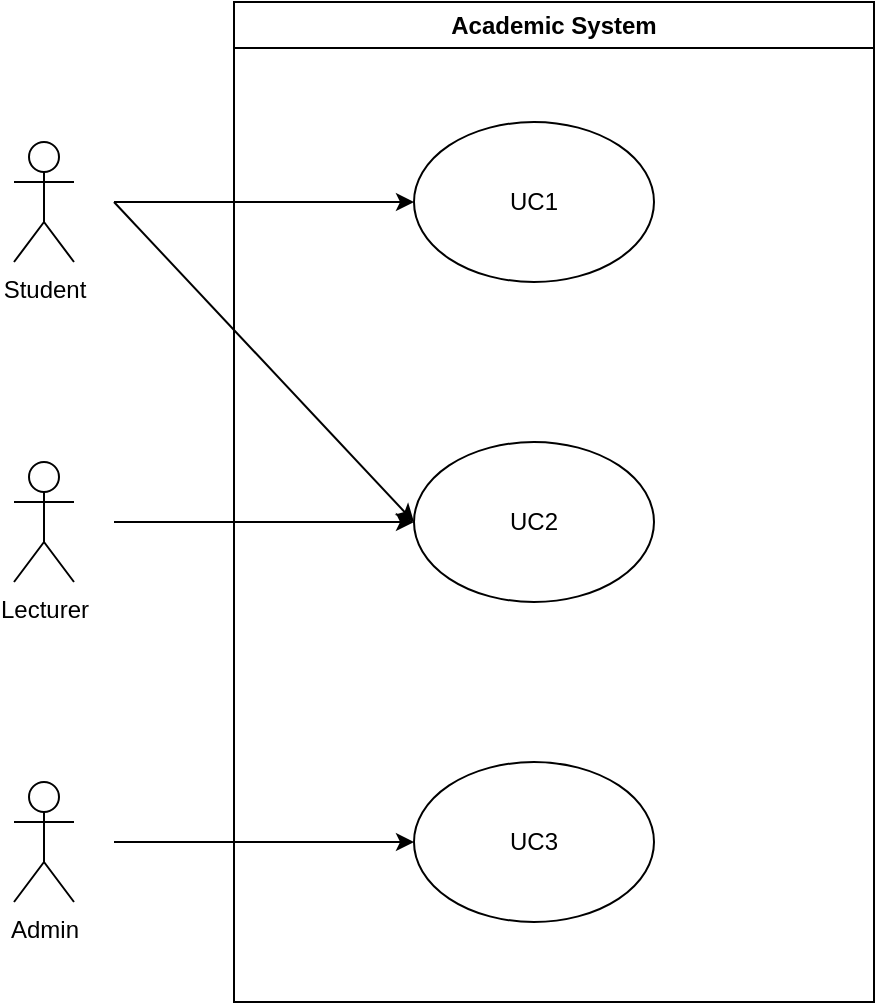 <mxfile>
    <diagram id="hc57sK7sRXkse5nWP6on" name="Page-1">
        <mxGraphModel dx="832" dy="568" grid="1" gridSize="10" guides="1" tooltips="1" connect="1" arrows="1" fold="1" page="1" pageScale="1" pageWidth="850" pageHeight="1100" math="0" shadow="0">
            <root>
                <mxCell id="0"/>
                <mxCell id="1" parent="0"/>
                <mxCell id="2" value="Student" style="shape=umlActor;verticalLabelPosition=bottom;verticalAlign=top;html=1;outlineConnect=0;" vertex="1" parent="1">
                    <mxGeometry x="130" y="170" width="30" height="60" as="geometry"/>
                </mxCell>
                <mxCell id="3" value="Lecturer" style="shape=umlActor;verticalLabelPosition=bottom;verticalAlign=top;html=1;outlineConnect=0;" vertex="1" parent="1">
                    <mxGeometry x="130" y="330" width="30" height="60" as="geometry"/>
                </mxCell>
                <mxCell id="4" value="Admin&lt;br&gt;" style="shape=umlActor;verticalLabelPosition=bottom;verticalAlign=top;html=1;outlineConnect=0;" vertex="1" parent="1">
                    <mxGeometry x="130" y="490" width="30" height="60" as="geometry"/>
                </mxCell>
                <mxCell id="9" value="UC1" style="ellipse;whiteSpace=wrap;html=1;" vertex="1" parent="1">
                    <mxGeometry x="330" y="160" width="120" height="80" as="geometry"/>
                </mxCell>
                <mxCell id="10" value="UC2" style="ellipse;whiteSpace=wrap;html=1;" vertex="1" parent="1">
                    <mxGeometry x="330" y="320" width="120" height="80" as="geometry"/>
                </mxCell>
                <mxCell id="11" value="UC3" style="ellipse;whiteSpace=wrap;html=1;" vertex="1" parent="1">
                    <mxGeometry x="330" y="480" width="120" height="80" as="geometry"/>
                </mxCell>
                <mxCell id="12" value="Academic System" style="swimlane;whiteSpace=wrap;html=1;" vertex="1" parent="1">
                    <mxGeometry x="240" y="100" width="320" height="500" as="geometry"/>
                </mxCell>
                <mxCell id="15" value="" style="endArrow=classic;html=1;" edge="1" parent="1">
                    <mxGeometry width="50" height="50" relative="1" as="geometry">
                        <mxPoint x="180" y="200" as="sourcePoint"/>
                        <mxPoint x="330" y="200" as="targetPoint"/>
                    </mxGeometry>
                </mxCell>
                <mxCell id="16" value="" style="endArrow=classic;html=1;entryX=0;entryY=0.5;entryDx=0;entryDy=0;" edge="1" parent="1" target="10">
                    <mxGeometry width="50" height="50" relative="1" as="geometry">
                        <mxPoint x="180" y="200" as="sourcePoint"/>
                        <mxPoint x="450" y="370" as="targetPoint"/>
                    </mxGeometry>
                </mxCell>
                <mxCell id="17" value="" style="endArrow=classic;html=1;entryX=0;entryY=0.5;entryDx=0;entryDy=0;" edge="1" parent="1" target="10">
                    <mxGeometry width="50" height="50" relative="1" as="geometry">
                        <mxPoint x="180" y="360" as="sourcePoint"/>
                        <mxPoint x="450" y="370" as="targetPoint"/>
                    </mxGeometry>
                </mxCell>
                <mxCell id="18" value="" style="endArrow=classic;html=1;entryX=0;entryY=0.5;entryDx=0;entryDy=0;" edge="1" parent="1" target="11">
                    <mxGeometry width="50" height="50" relative="1" as="geometry">
                        <mxPoint x="180" y="520" as="sourcePoint"/>
                        <mxPoint x="450" y="370" as="targetPoint"/>
                    </mxGeometry>
                </mxCell>
            </root>
        </mxGraphModel>
    </diagram>
</mxfile>
